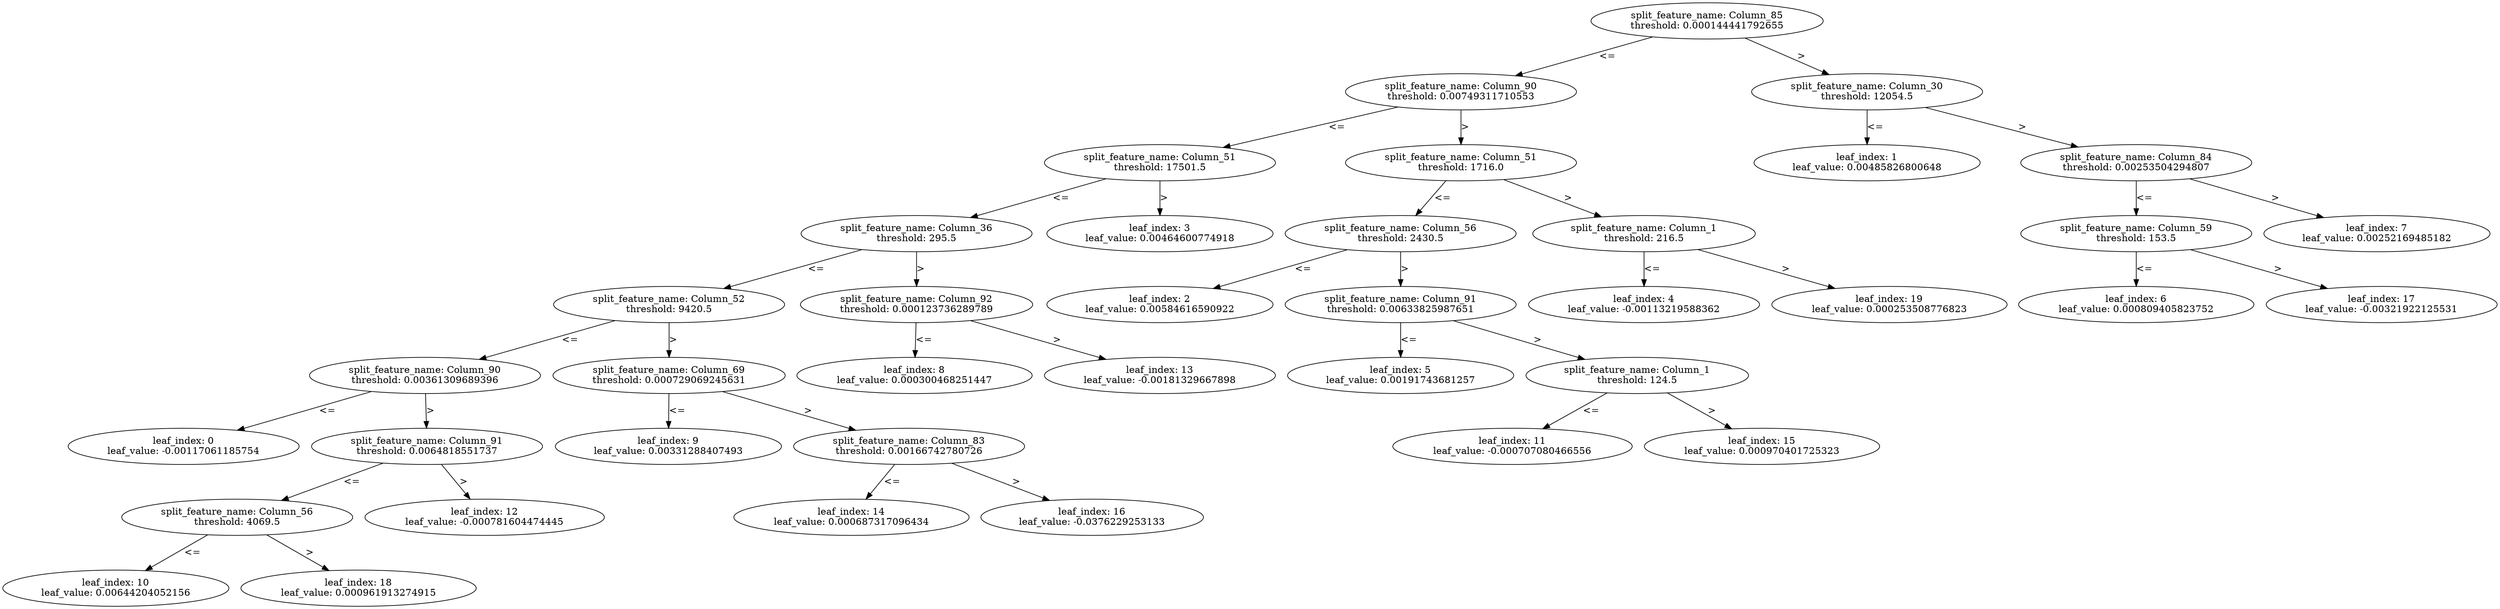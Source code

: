 digraph Tree86 {
	split0 [label="split_feature_name: Column_85\nthreshold: 0.000144441792655"]
	split1 [label="split_feature_name: Column_90\nthreshold: 0.00749311710553"]
	split2 [label="split_feature_name: Column_51\nthreshold: 17501.5"]
	split7 [label="split_feature_name: Column_36\nthreshold: 295.5"]
	split8 [label="split_feature_name: Column_52\nthreshold: 9420.5"]
	split9 [label="split_feature_name: Column_90\nthreshold: 0.00361309689396"]
	leaf0 [label="leaf_index: 0\nleaf_value: -0.00117061185754"]
	split9 -> leaf0 [label="<="]
	split11 [label="split_feature_name: Column_91\nthreshold: 0.0064818551737"]
	split17 [label="split_feature_name: Column_56\nthreshold: 4069.5"]
	leaf10 [label="leaf_index: 10\nleaf_value: 0.00644204052156"]
	split17 -> leaf10 [label="<="]
	leaf18 [label="leaf_index: 18\nleaf_value: 0.000961913274915"]
	split17 -> leaf18 [label=">"]
	split11 -> split17 [label="<="]
	leaf12 [label="leaf_index: 12\nleaf_value: -0.000781604474445"]
	split11 -> leaf12 [label=">"]
	split9 -> split11 [label=">"]
	split8 -> split9 [label="<="]
	split13 [label="split_feature_name: Column_69\nthreshold: 0.000729069245631"]
	leaf9 [label="leaf_index: 9\nleaf_value: 0.00331288407493"]
	split13 -> leaf9 [label="<="]
	split15 [label="split_feature_name: Column_83\nthreshold: 0.00166742780726"]
	leaf14 [label="leaf_index: 14\nleaf_value: 0.000687317096434"]
	split15 -> leaf14 [label="<="]
	leaf16 [label="leaf_index: 16\nleaf_value: -0.0376229253133"]
	split15 -> leaf16 [label=">"]
	split13 -> split15 [label=">"]
	split8 -> split13 [label=">"]
	split7 -> split8 [label="<="]
	split12 [label="split_feature_name: Column_92\nthreshold: 0.000123736289789"]
	leaf8 [label="leaf_index: 8\nleaf_value: 0.000300468251447"]
	split12 -> leaf8 [label="<="]
	leaf13 [label="leaf_index: 13\nleaf_value: -0.00181329667898"]
	split12 -> leaf13 [label=">"]
	split7 -> split12 [label=">"]
	split2 -> split7 [label="<="]
	leaf3 [label="leaf_index: 3\nleaf_value: 0.00464600774918"]
	split2 -> leaf3 [label=">"]
	split1 -> split2 [label="<="]
	split3 [label="split_feature_name: Column_51\nthreshold: 1716.0"]
	split4 [label="split_feature_name: Column_56\nthreshold: 2430.5"]
	leaf2 [label="leaf_index: 2\nleaf_value: 0.00584616590922"]
	split4 -> leaf2 [label="<="]
	split10 [label="split_feature_name: Column_91\nthreshold: 0.00633825987651"]
	leaf5 [label="leaf_index: 5\nleaf_value: 0.00191743681257"]
	split10 -> leaf5 [label="<="]
	split14 [label="split_feature_name: Column_1\nthreshold: 124.5"]
	leaf11 [label="leaf_index: 11\nleaf_value: -0.000707080466556"]
	split14 -> leaf11 [label="<="]
	leaf15 [label="leaf_index: 15\nleaf_value: 0.000970401725323"]
	split14 -> leaf15 [label=">"]
	split10 -> split14 [label=">"]
	split4 -> split10 [label=">"]
	split3 -> split4 [label="<="]
	split18 [label="split_feature_name: Column_1\nthreshold: 216.5"]
	leaf4 [label="leaf_index: 4\nleaf_value: -0.00113219588362"]
	split18 -> leaf4 [label="<="]
	leaf19 [label="leaf_index: 19\nleaf_value: 0.000253508776823"]
	split18 -> leaf19 [label=">"]
	split3 -> split18 [label=">"]
	split1 -> split3 [label=">"]
	split0 -> split1 [label="<="]
	split5 [label="split_feature_name: Column_30\nthreshold: 12054.5"]
	leaf1 [label="leaf_index: 1\nleaf_value: 0.00485826800648"]
	split5 -> leaf1 [label="<="]
	split6 [label="split_feature_name: Column_84\nthreshold: 0.00253504294807"]
	split16 [label="split_feature_name: Column_59\nthreshold: 153.5"]
	leaf6 [label="leaf_index: 6\nleaf_value: 0.000809405823752"]
	split16 -> leaf6 [label="<="]
	leaf17 [label="leaf_index: 17\nleaf_value: -0.00321922125531"]
	split16 -> leaf17 [label=">"]
	split6 -> split16 [label="<="]
	leaf7 [label="leaf_index: 7\nleaf_value: 0.00252169485182"]
	split6 -> leaf7 [label=">"]
	split5 -> split6 [label=">"]
	split0 -> split5 [label=">"]
}
